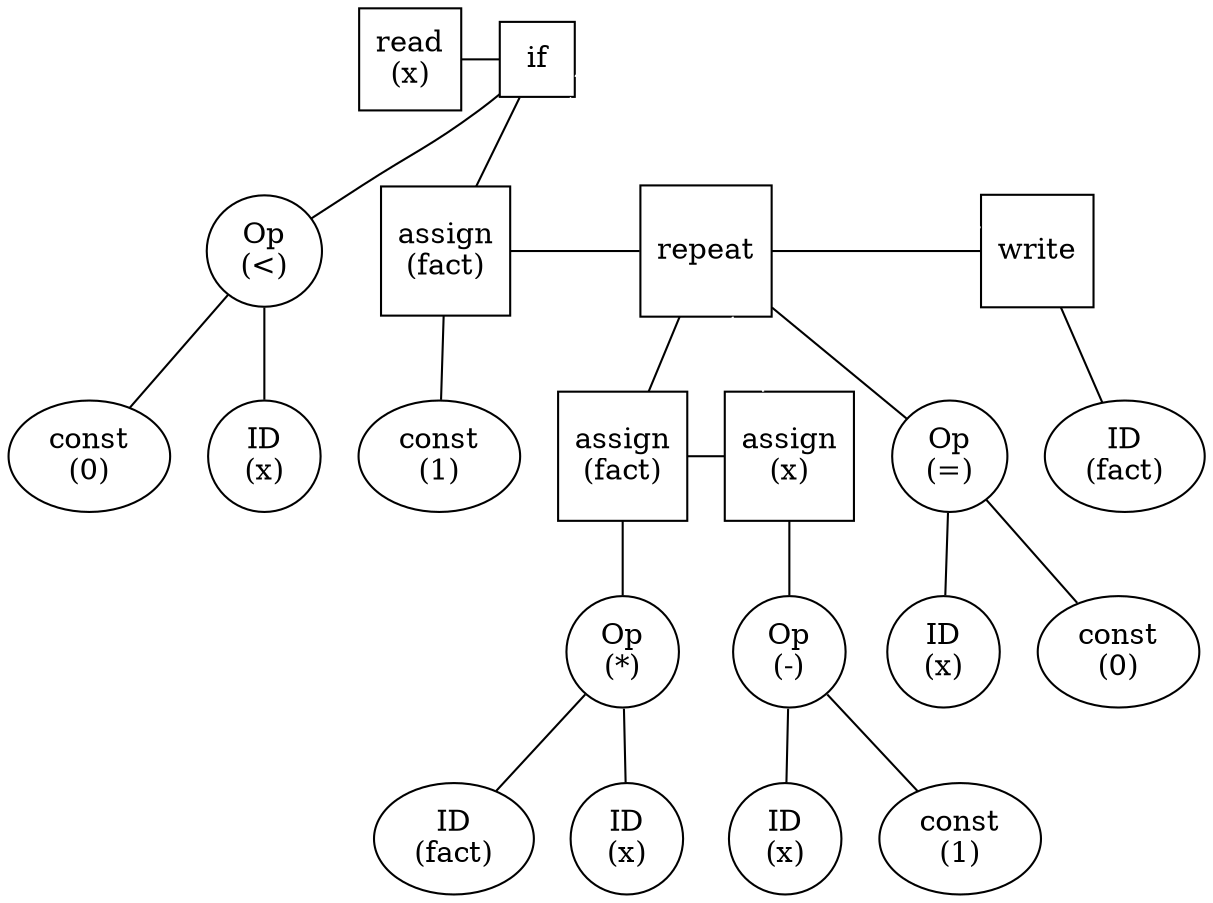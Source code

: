 // Syntax Tree
graph {
	1 [label="read
(x)" shape=square]
	2 [label=if shape=square]
	3 [label="const
(0)"]
	4 [label="Op
(<)"]
	5 [label="ID
(x)"]
	6 [label="assign
(fact)" shape=square]
	7 [label="const
(1)"]
	8 [label=repeat shape=square]
	9 [label="assign
(fact)" shape=square]
	10 [label="ID
(fact)"]
	11 [label="Op
(*)"]
	12 [label="ID
(x)"]
	13 [label="assign
(x)" shape=square]
	14 [label="ID
(x)"]
	15 [label="Op
(-)"]
	16 [label="const
(1)"]
	17 [label="ID
(x)"]
	18 [label="Op
(=)"]
	19 [label="const
(0)"]
	20 [label=write shape=square]
	21 [label="ID
(fact)"]
	4 -- 3
	2 -- 4
	4 -- 5
	2 -- 6
	6 -- 7
	2 -- 8 [color=white style=dashed]
	8 -- 9
	11 -- 10
	9 -- 11
	11 -- 12
	8 -- 13 [color=white style=dashed]
	15 -- 14
	13 -- 15
	15 -- 16
	18 -- 17
	8 -- 18
	18 -- 19
	2 -- 20 [color=white style=dashed]
	20 -- 21
	1 -- 2 [constraint=false]
	6 -- 8 [constraint=false]
	8 -- 20 [constraint=false]
	9 -- 13 [constraint=false]
}
